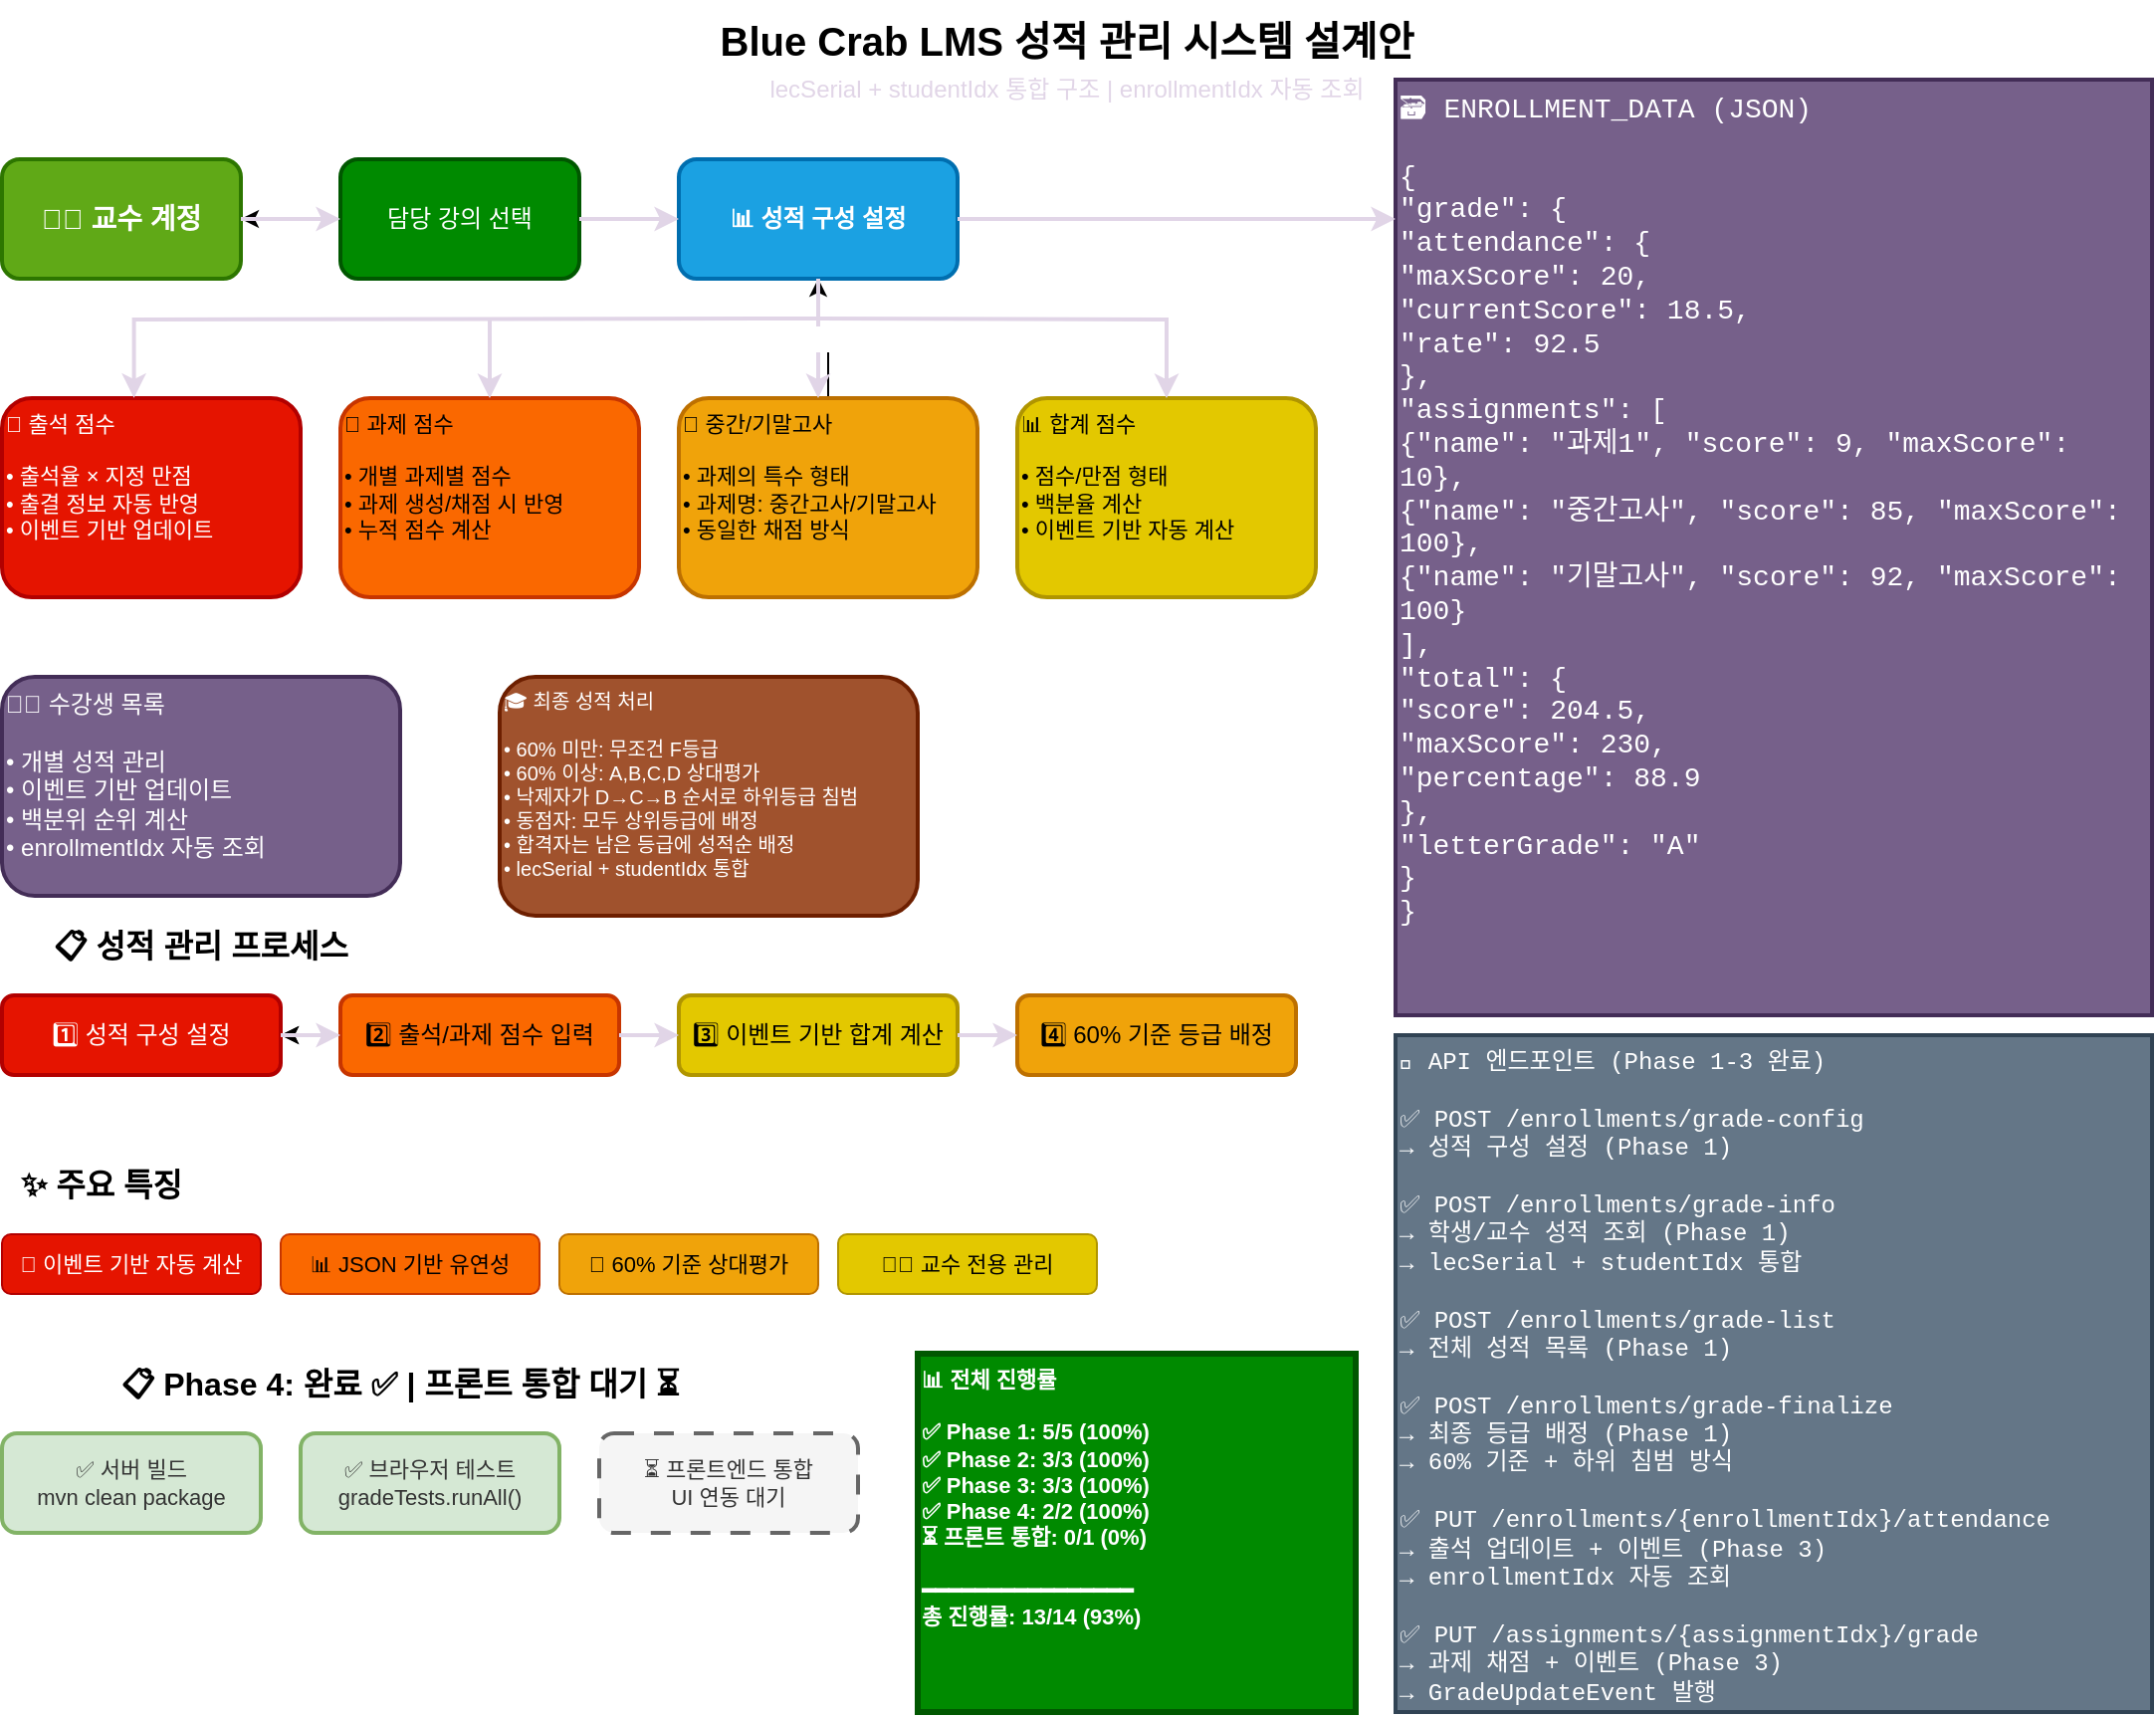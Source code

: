 <mxfile version="28.2.7">
  <diagram name="성적관리시스템" id="grade-management-system">
    <mxGraphModel dx="1426" dy="777" grid="1" gridSize="10" guides="1" tooltips="1" connect="1" arrows="1" fold="1" page="1" pageScale="1" pageWidth="1169" pageHeight="1000" background="light-dark(#FFFFFF,#FFFFFF)" math="0" shadow="0">
      <root>
        <mxCell id="0" />
        <mxCell id="1" parent="0" />
        <mxCell id="title" value="Blue Crab LMS 성적 관리 시스템 설계안" style="text;html=1;strokeColor=none;fillColor=none;align=center;verticalAlign=middle;whiteSpace=wrap;rounded=0;fontSize=20;fontStyle=1;fontColor=light-dark(#000000,#000000);" parent="1" vertex="1">
          <mxGeometry x="350" y="20" width="470" height="40" as="geometry" />
        </mxCell>
        <mxCell id="subtitle" value="lecSerial + studentIdx 통합 구조 | enrollmentIdx 자동 조회" style="text;html=1;strokeColor=none;fillColor=none;align=center;verticalAlign=middle;whiteSpace=wrap;rounded=0;fontSize=12;fontStyle=0;fontColor=light-dark(#E1D5E7,#3333FF);" parent="1" vertex="1">
          <mxGeometry x="350" y="55" width="470" height="20" as="geometry" />
        </mxCell>
        <mxCell id="professor" value="👨‍🏫 교수 계정" style="rounded=1;whiteSpace=wrap;html=1;fillColor=#60a917;strokeColor=#2D7600;strokeWidth=2;fontSize=14;fontStyle=1;fontColor=#ffffff;" parent="1" vertex="1">
          <mxGeometry x="50" y="100" width="120" height="60" as="geometry" />
        </mxCell>
        <mxCell id="MG4DHli698F3isjgFY7O-2" value="" style="edgeStyle=orthogonalEdgeStyle;rounded=0;orthogonalLoop=1;jettySize=auto;html=1;" parent="1" source="lecture-select" target="professor" edge="1">
          <mxGeometry relative="1" as="geometry" />
        </mxCell>
        <mxCell id="lecture-select" value="담당 강의 선택" style="rounded=1;whiteSpace=wrap;html=1;fillColor=#008a00;strokeColor=#005700;strokeWidth=2;fontSize=12;fontColor=#ffffff;" parent="1" vertex="1">
          <mxGeometry x="220" y="100" width="120" height="60" as="geometry" />
        </mxCell>
        <mxCell id="grade-config" value="📊 성적 구성 설정" style="rounded=1;whiteSpace=wrap;html=1;fillColor=#1ba1e2;strokeColor=#006EAF;strokeWidth=2;fontSize=12;fontStyle=1;fontColor=#ffffff;" parent="1" vertex="1">
          <mxGeometry x="390" y="100" width="140" height="60" as="geometry" />
        </mxCell>
        <mxCell id="attendance-score" value="📅 출석 점수&#xa;&#xa;• 출석율 × 지정 만점&#xa;• 출결 정보 자동 반영&#xa;• 이벤트 기반 업데이트" style="rounded=1;whiteSpace=wrap;html=1;fillColor=#e51400;strokeColor=#B20000;strokeWidth=2;fontSize=11;align=left;verticalAlign=top;fontColor=#ffffff;" parent="1" vertex="1">
          <mxGeometry x="50" y="220" width="150" height="100" as="geometry" />
        </mxCell>
        <mxCell id="assignment-score" value="📝 과제 점수&#xa;&#xa;• 개별 과제별 점수&#xa;• 과제 생성/채점 시 반영&#xa;• 누적 점수 계산" style="rounded=1;whiteSpace=wrap;html=1;fillColor=#fa6800;strokeColor=#C73500;strokeWidth=2;fontSize=11;align=left;verticalAlign=top;fontColor=#000000;" parent="1" vertex="1">
          <mxGeometry x="220" y="220" width="150" height="100" as="geometry" />
        </mxCell>
        <mxCell id="MG4DHli698F3isjgFY7O-1" value="" style="edgeStyle=orthogonalEdgeStyle;rounded=0;orthogonalLoop=1;jettySize=auto;html=1;" parent="1" source="exam-score" target="grade-config" edge="1">
          <mxGeometry relative="1" as="geometry" />
        </mxCell>
        <mxCell id="exam-score" value="🎯 중간/기말고사&#xa;&#xa;• 과제의 특수 형태&#xa;• 과제명: 중간고사/기말고사&#xa;• 동일한 채점 방식" style="rounded=1;whiteSpace=wrap;html=1;fillColor=#f0a30a;strokeColor=#BD7000;strokeWidth=2;fontSize=11;align=left;verticalAlign=top;fontColor=#000000;" parent="1" vertex="1">
          <mxGeometry x="390" y="220" width="150" height="100" as="geometry" />
        </mxCell>
        <mxCell id="total-score" value="📊 합계 점수&#xa;&#xa;• 점수/만점 형태&#xa;• 백분율 계산&#xa;• 이벤트 기반 자동 계산" style="rounded=1;whiteSpace=wrap;html=1;fillColor=#e3c800;strokeColor=#B09500;strokeWidth=2;fontSize=11;align=left;verticalAlign=top;fontColor=#000000;" parent="1" vertex="1">
          <mxGeometry x="560" y="220" width="150" height="100" as="geometry" />
        </mxCell>
        <mxCell id="json-structure" value="&lt;font style=&quot;font-size: 14px;&quot;&gt;🗃️ ENROLLMENT_DATA (JSON)&lt;br&gt;&lt;br&gt;{&lt;br&gt;  &quot;grade&quot;: {&lt;br&gt;    &quot;attendance&quot;: {&lt;br&gt;      &quot;maxScore&quot;: 20,&lt;br&gt;      &quot;currentScore&quot;: 18.5,&lt;br&gt;      &quot;rate&quot;: 92.5&lt;br&gt;    },&lt;br&gt;    &quot;assignments&quot;: [&lt;br&gt;      {&quot;name&quot;: &quot;과제1&quot;, &quot;score&quot;: 9, &quot;maxScore&quot;: 10},&lt;br&gt;      {&quot;name&quot;: &quot;중간고사&quot;, &quot;score&quot;: 85, &quot;maxScore&quot;: 100},&lt;br&gt;      {&quot;name&quot;: &quot;기말고사&quot;, &quot;score&quot;: 92, &quot;maxScore&quot;: 100}&lt;br&gt;    ],&lt;br&gt;    &quot;total&quot;: {&lt;br&gt;      &quot;score&quot;: 204.5,&lt;br&gt;      &quot;maxScore&quot;: 230,&lt;br&gt;      &quot;percentage&quot;: 88.9&lt;br&gt;    },&lt;br&gt;    &quot;letterGrade&quot;: &quot;A&quot;&lt;br&gt;  }&lt;br&gt;}&lt;/font&gt;" style="rounded=0;whiteSpace=wrap;html=1;fillColor=#76608a;strokeColor=#432D57;strokeWidth=2;fontSize=10;align=left;verticalAlign=top;fontFamily=Courier New;fontColor=#ffffff;" parent="1" vertex="1">
          <mxGeometry x="750" y="60" width="380" height="470" as="geometry" />
        </mxCell>
        <mxCell id="student-list" value="👨‍🎓 수강생 목록&#xa;&#xa;• 개별 성적 관리&#xa;• 이벤트 기반 업데이트&#xa;• 백분위 순위 계산&#xa;• enrollmentIdx 자동 조회" style="rounded=1;whiteSpace=wrap;html=1;fillColor=#76608a;strokeColor=#432D57;strokeWidth=2;fontSize=12;align=left;verticalAlign=top;fontColor=#ffffff;" parent="1" vertex="1">
          <mxGeometry x="50" y="360" width="200" height="110" as="geometry" />
        </mxCell>
        <mxCell id="final-grade" value="🎓 최종 성적 처리&#xa;&#xa;• 60% 미만: 무조건 F등급&#xa;• 60% 이상: A,B,C,D 상대평가&#xa;• 낙제자가 D→C→B 순서로 하위등급 침범&#xa;• 동점자: 모두 상위등급에 배정&#xa;• 합격자는 남은 등급에 성적순 배정&#xa;• lecSerial + studentIdx 통합" style="rounded=1;whiteSpace=wrap;html=1;fillColor=#a0522d;strokeColor=#6D1F00;strokeWidth=2;fontSize=10;align=left;verticalAlign=top;fontColor=#ffffff;" parent="1" vertex="1">
          <mxGeometry x="300" y="360" width="210" height="120" as="geometry" />
        </mxCell>
        <mxCell id="api-endpoints" value="&lt;font style=&quot;font-size: 12px;&quot;&gt;🔧 API 엔드포인트 (Phase 1-3 완료)&lt;br&gt;&lt;br&gt;✅ POST /enrollments/grade-config&lt;br&gt;   → 성적 구성 설정 (Phase 1)&lt;br&gt;&lt;br&gt;✅ POST /enrollments/grade-info&lt;br&gt;   → 학생/교수 성적 조회 (Phase 1)&lt;br&gt;   → lecSerial + studentIdx 통합&lt;br&gt;&lt;br&gt;✅ POST /enrollments/grade-list&lt;br&gt;   → 전체 성적 목록 (Phase 1)&lt;br&gt;&lt;br&gt;✅ POST /enrollments/grade-finalize&lt;br&gt;   → 최종 등급 배정 (Phase 1)&lt;br&gt;   → 60% 기준 + 하위 침범 방식&lt;br&gt;&lt;br&gt;✅ PUT /enrollments/{enrollmentIdx}/attendance&lt;br&gt;   → 출석 업데이트 + 이벤트 (Phase 3)&lt;br&gt;   → enrollmentIdx 자동 조회&lt;br&gt;&lt;br&gt;✅ PUT /assignments/{assignmentIdx}/grade&lt;br&gt;   → 과제 채점 + 이벤트 (Phase 3)&lt;br&gt;   → GradeUpdateEvent 발행&lt;/font&gt;" style="rounded=0;whiteSpace=wrap;html=1;fillColor=#647687;strokeColor=#314354;strokeWidth=2;fontSize=10;align=left;verticalAlign=top;fontFamily=Courier New;fontColor=#ffffff;" parent="1" vertex="1">
          <mxGeometry x="750" y="540" width="380" height="340" as="geometry" />
        </mxCell>
        <mxCell id="arrow1" value="" style="endArrow=classic;html=1;rounded=0;strokeWidth=2;strokeColor=light-dark(#E1D5E7,#3333FF);fontColor=light-dark(#000000,#000000);" parent="1" source="professor" target="lecture-select" edge="1">
          <mxGeometry width="50" height="50" relative="1" as="geometry">
            <mxPoint x="170" y="130" as="sourcePoint" />
            <mxPoint x="220" y="130" as="targetPoint" />
          </mxGeometry>
        </mxCell>
        <mxCell id="arrow2" value="" style="endArrow=classic;html=1;rounded=0;strokeWidth=2;strokeColor=light-dark(#E1D5E7,#3333FF);fontColor=light-dark(#000000,#000000);" parent="1" source="lecture-select" target="grade-config" edge="1">
          <mxGeometry width="50" height="50" relative="1" as="geometry">
            <mxPoint x="340" y="130" as="sourcePoint" />
            <mxPoint x="390" y="130" as="targetPoint" />
          </mxGeometry>
        </mxCell>
        <mxCell id="arrow3" value="" style="endArrow=classic;html=1;rounded=0;strokeWidth=2;strokeColor=light-dark(#E1D5E7,#3333FF);fontColor=light-dark(#000000,#000000);exitX=1;exitY=0.5;exitDx=0;exitDy=0;edgeStyle=orthogonalEdgeStyle;" parent="1" source="grade-config" target="json-structure" edge="1">
          <mxGeometry width="50" height="50" relative="1" as="geometry">
            <mxPoint x="530" y="130" as="sourcePoint" />
            <mxPoint x="750" y="200" as="targetPoint" />
            <Array as="points">
              <mxPoint x="700" y="130" />
              <mxPoint x="700" y="130" />
            </Array>
          </mxGeometry>
        </mxCell>
        <mxCell id="arrow4" value="구성 요소" style="endArrow=classic;html=1;rounded=0;strokeWidth=2;strokeColor=light-dark(#E1D5E7,#3333FF);fontColor=light-dark(#FFFFFF,#FFFFFF);" parent="1" source="grade-config" edge="1">
          <mxGeometry width="50" height="50" relative="1" as="geometry">
            <mxPoint x="460" y="160" as="sourcePoint" />
            <mxPoint x="460" y="220" as="targetPoint" />
          </mxGeometry>
        </mxCell>
        <mxCell id="process-title" value="📋 성적 관리 프로세스" style="text;html=1;strokeColor=none;fillColor=none;align=center;verticalAlign=middle;whiteSpace=wrap;rounded=0;fontSize=16;fontStyle=1;fontColor=light-dark(#000000,#000000);" parent="1" vertex="1">
          <mxGeometry x="50" y="480" width="200" height="30" as="geometry" />
        </mxCell>
        <mxCell id="step1" value="1️⃣ 성적 구성 설정" style="rounded=1;whiteSpace=wrap;html=1;fillColor=#e51400;strokeColor=#B20000;strokeWidth=2;fontSize=12;fontColor=#ffffff;" parent="1" vertex="1">
          <mxGeometry x="50" y="520" width="140" height="40" as="geometry" />
        </mxCell>
        <mxCell id="vSctXvwFK8mNluJOIU93-4" value="" style="edgeStyle=orthogonalEdgeStyle;rounded=0;orthogonalLoop=1;jettySize=auto;html=1;" parent="1" source="step2" target="step1" edge="1">
          <mxGeometry relative="1" as="geometry" />
        </mxCell>
        <mxCell id="vSctXvwFK8mNluJOIU93-7" value="" style="edgeStyle=orthogonalEdgeStyle;rounded=0;orthogonalLoop=1;jettySize=auto;html=1;" parent="1" source="step2" target="step1" edge="1">
          <mxGeometry relative="1" as="geometry" />
        </mxCell>
        <mxCell id="step2" value="2️⃣ 출석/과제 점수 입력" style="rounded=1;whiteSpace=wrap;html=1;fillColor=#fa6800;strokeColor=#C73500;strokeWidth=2;fontSize=12;fontColor=#000000;" parent="1" vertex="1">
          <mxGeometry x="220" y="520" width="140" height="40" as="geometry" />
        </mxCell>
        <mxCell id="step3" value="3️⃣ 이벤트 기반 합계 계산" style="rounded=1;whiteSpace=wrap;html=1;fillColor=#e3c800;strokeColor=#B09500;strokeWidth=2;fontSize=12;fontColor=#000000;" parent="1" vertex="1">
          <mxGeometry x="390" y="520" width="140" height="40" as="geometry" />
        </mxCell>
        <mxCell id="step4" value="4️⃣ 60% 기준 등급 배정" style="rounded=1;whiteSpace=wrap;html=1;fillColor=#f0a30a;strokeColor=#BD7000;strokeWidth=2;fontSize=12;fontColor=#000000;" parent="1" vertex="1">
          <mxGeometry x="560" y="520" width="140" height="40" as="geometry" />
        </mxCell>
        <mxCell id="process-arrow1" value="" style="endArrow=classic;html=1;rounded=0;strokeWidth=2;strokeColor=light-dark(#E1D5E7,#3333FF);fontColor=light-dark(#000000,#000000);" parent="1" edge="1">
          <mxGeometry width="50" height="50" relative="1" as="geometry">
            <mxPoint x="190" y="540" as="sourcePoint" />
            <mxPoint x="220" y="540" as="targetPoint" />
          </mxGeometry>
        </mxCell>
        <mxCell id="process-arrow2" value="" style="endArrow=classic;html=1;rounded=0;strokeWidth=2;strokeColor=light-dark(#E1D5E7,#3333FF);fontColor=light-dark(#000000,#000000);" parent="1" edge="1">
          <mxGeometry width="50" height="50" relative="1" as="geometry">
            <mxPoint x="360" y="540" as="sourcePoint" />
            <mxPoint x="390" y="540" as="targetPoint" />
          </mxGeometry>
        </mxCell>
        <mxCell id="process-arrow3" value="" style="endArrow=classic;html=1;rounded=0;strokeWidth=2;strokeColor=light-dark(#E1D5E7,#3333FF);fontColor=light-dark(#000000,#000000);" parent="1" edge="1">
          <mxGeometry width="50" height="50" relative="1" as="geometry">
            <mxPoint x="530" y="540" as="sourcePoint" />
            <mxPoint x="560" y="540" as="targetPoint" />
          </mxGeometry>
        </mxCell>
        <mxCell id="features-title" value="✨ 주요 특징" style="text;html=1;strokeColor=none;fillColor=none;align=center;verticalAlign=middle;whiteSpace=wrap;rounded=0;fontSize=16;fontStyle=1;fontColor=light-dark(#000000,#000000);" parent="1" vertex="1">
          <mxGeometry x="50" y="600" width="100" height="30" as="geometry" />
        </mxCell>
        <mxCell id="feature1" value="🔄 이벤트 기반 자동 계산" style="rounded=1;whiteSpace=wrap;html=1;fillColor=#e51400;strokeColor=#B20000;strokeWidth=1;fontSize=11;fontColor=#ffffff;" parent="1" vertex="1">
          <mxGeometry x="50" y="640" width="130" height="30" as="geometry" />
        </mxCell>
        <mxCell id="feature2" value="📊 JSON 기반 유연성" style="rounded=1;whiteSpace=wrap;html=1;fillColor=#fa6800;strokeColor=#C73500;strokeWidth=1;fontSize=11;fontColor=#000000;" parent="1" vertex="1">
          <mxGeometry x="190" y="640" width="130" height="30" as="geometry" />
        </mxCell>
        <mxCell id="feature3" value="🎯 60% 기준 상대평가" style="rounded=1;whiteSpace=wrap;html=1;fillColor=#f0a30a;strokeColor=#BD7000;strokeWidth=1;fontSize=11;fontColor=#000000;" parent="1" vertex="1">
          <mxGeometry x="330" y="640" width="130" height="30" as="geometry" />
        </mxCell>
        <mxCell id="feature4" value="👨‍🏫 교수 전용 관리" style="rounded=1;whiteSpace=wrap;html=1;fillColor=#e3c800;strokeColor=#B09500;strokeWidth=1;fontSize=11;fontColor=#000000;" parent="1" vertex="1">
          <mxGeometry x="470" y="640" width="130" height="30" as="geometry" />
        </mxCell>
        <mxCell id="phase4-title" value="📋 Phase 4: 완료 ✅ | 프론트 통합 대기 ⏳" style="text;html=1;strokeColor=none;fillColor=none;align=center;verticalAlign=middle;whiteSpace=wrap;rounded=0;fontSize=16;fontStyle=1;fontColor=light-dark(#000000,#000000);" parent="1" vertex="1">
          <mxGeometry x="50" y="700" width="400" height="30" as="geometry" />
        </mxCell>
        <mxCell id="todo1" value="✅ 서버 빌드&#xa;mvn clean package" style="rounded=1;whiteSpace=wrap;html=1;fillColor=#d5e8d4;strokeColor=#82b366;strokeWidth=2;fontSize=11;fontColor=#333333;" parent="1" vertex="1">
          <mxGeometry x="50" y="740" width="130" height="50" as="geometry" />
        </mxCell>
        <mxCell id="todo2" value="✅ 브라우저 테스트&#xa;gradeTests.runAll()" style="rounded=1;whiteSpace=wrap;html=1;fillColor=#d5e8d4;strokeColor=#82b366;strokeWidth=2;fontSize=11;fontColor=#333333;" parent="1" vertex="1">
          <mxGeometry x="200" y="740" width="130" height="50" as="geometry" />
        </mxCell>
        <mxCell id="todo3" value="⏳ 프론트엔드 통합&#xa;UI 연동 대기" style="rounded=1;whiteSpace=wrap;html=1;fillColor=#f5f5f5;strokeColor=#666666;strokeWidth=2;fontSize=11;fontColor=#333333;dashed=1;dashPattern=5 5;" parent="1" vertex="1">
          <mxGeometry x="350" y="740" width="130" height="50" as="geometry" />
        </mxCell>
        <mxCell id="progress-box" value="📊 전체 진행률&#xa;&#xa;✅ Phase 1: 5/5 (100%)&#xa;✅ Phase 2: 3/3 (100%)&#xa;✅ Phase 3: 3/3 (100%)&#xa;✅ Phase 4: 2/2 (100%)&#xa;⏳ 프론트 통합: 0/1 (0%)&#xa;&#xa;━━━━━━━━━━━━━━━━&#xa;총 진행률: 13/14 (93%)" style="rounded=0;whiteSpace=wrap;html=1;fillColor=#008a00;strokeColor=#005700;strokeWidth=3;fontSize=11;align=left;verticalAlign=top;fontColor=#ffffff;fontStyle=1;" parent="1" vertex="1">
          <mxGeometry x="510" y="700" width="220" height="180" as="geometry" />
        </mxCell>
        <mxCell id="vSctXvwFK8mNluJOIU93-1" value="" style="endArrow=classic;html=1;rounded=0;entryX=0.442;entryY=-0.001;entryDx=0;entryDy=0;entryPerimeter=0;strokeColor=light-dark(#E1D5E7,#3333FF);edgeStyle=orthogonalEdgeStyle;strokeWidth=2;" parent="1" target="attendance-score" edge="1">
          <mxGeometry width="50" height="50" relative="1" as="geometry">
            <mxPoint x="460" y="180" as="sourcePoint" />
            <mxPoint x="510" y="310" as="targetPoint" />
          </mxGeometry>
        </mxCell>
        <mxCell id="vSctXvwFK8mNluJOIU93-2" value="" style="endArrow=classic;html=1;rounded=0;entryX=0.5;entryY=0;entryDx=0;entryDy=0;strokeWidth=2;strokeColor=light-dark(#E1D5E7,#3333FF);" parent="1" target="assignment-score" edge="1">
          <mxGeometry width="50" height="50" relative="1" as="geometry">
            <mxPoint x="295" y="180" as="sourcePoint" />
            <mxPoint x="510" y="310" as="targetPoint" />
          </mxGeometry>
        </mxCell>
        <mxCell id="vSctXvwFK8mNluJOIU93-3" value="" style="endArrow=classic;html=1;rounded=0;entryX=0.5;entryY=0;entryDx=0;entryDy=0;edgeStyle=orthogonalEdgeStyle;strokeColor=light-dark(#E1D5E7,#3333FF);strokeWidth=2;" parent="1" target="total-score" edge="1">
          <mxGeometry width="50" height="50" relative="1" as="geometry">
            <mxPoint x="460" y="180" as="sourcePoint" />
            <mxPoint x="450" y="220" as="targetPoint" />
          </mxGeometry>
        </mxCell>
      </root>
    </mxGraphModel>
  </diagram>
</mxfile>
